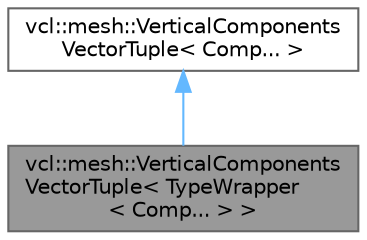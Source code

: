 digraph "vcl::mesh::VerticalComponentsVectorTuple&lt; TypeWrapper&lt; Comp... &gt; &gt;"
{
 // LATEX_PDF_SIZE
  bgcolor="transparent";
  edge [fontname=Helvetica,fontsize=10,labelfontname=Helvetica,labelfontsize=10];
  node [fontname=Helvetica,fontsize=10,shape=box,height=0.2,width=0.4];
  Node1 [label="vcl::mesh::VerticalComponents\lVectorTuple\< TypeWrapper\l\< Comp... \> \>",height=0.2,width=0.4,color="gray40", fillcolor="grey60", style="filled", fontcolor="black",tooltip=" "];
  Node2 -> Node1 [dir="back",color="steelblue1",style="solid"];
  Node2 [label="vcl::mesh::VerticalComponents\lVectorTuple\< Comp... \>",height=0.2,width=0.4,color="gray40", fillcolor="white", style="filled",URL="$classvcl_1_1mesh_1_1VerticalComponentsVectorTuple.html",tooltip=" "];
}
